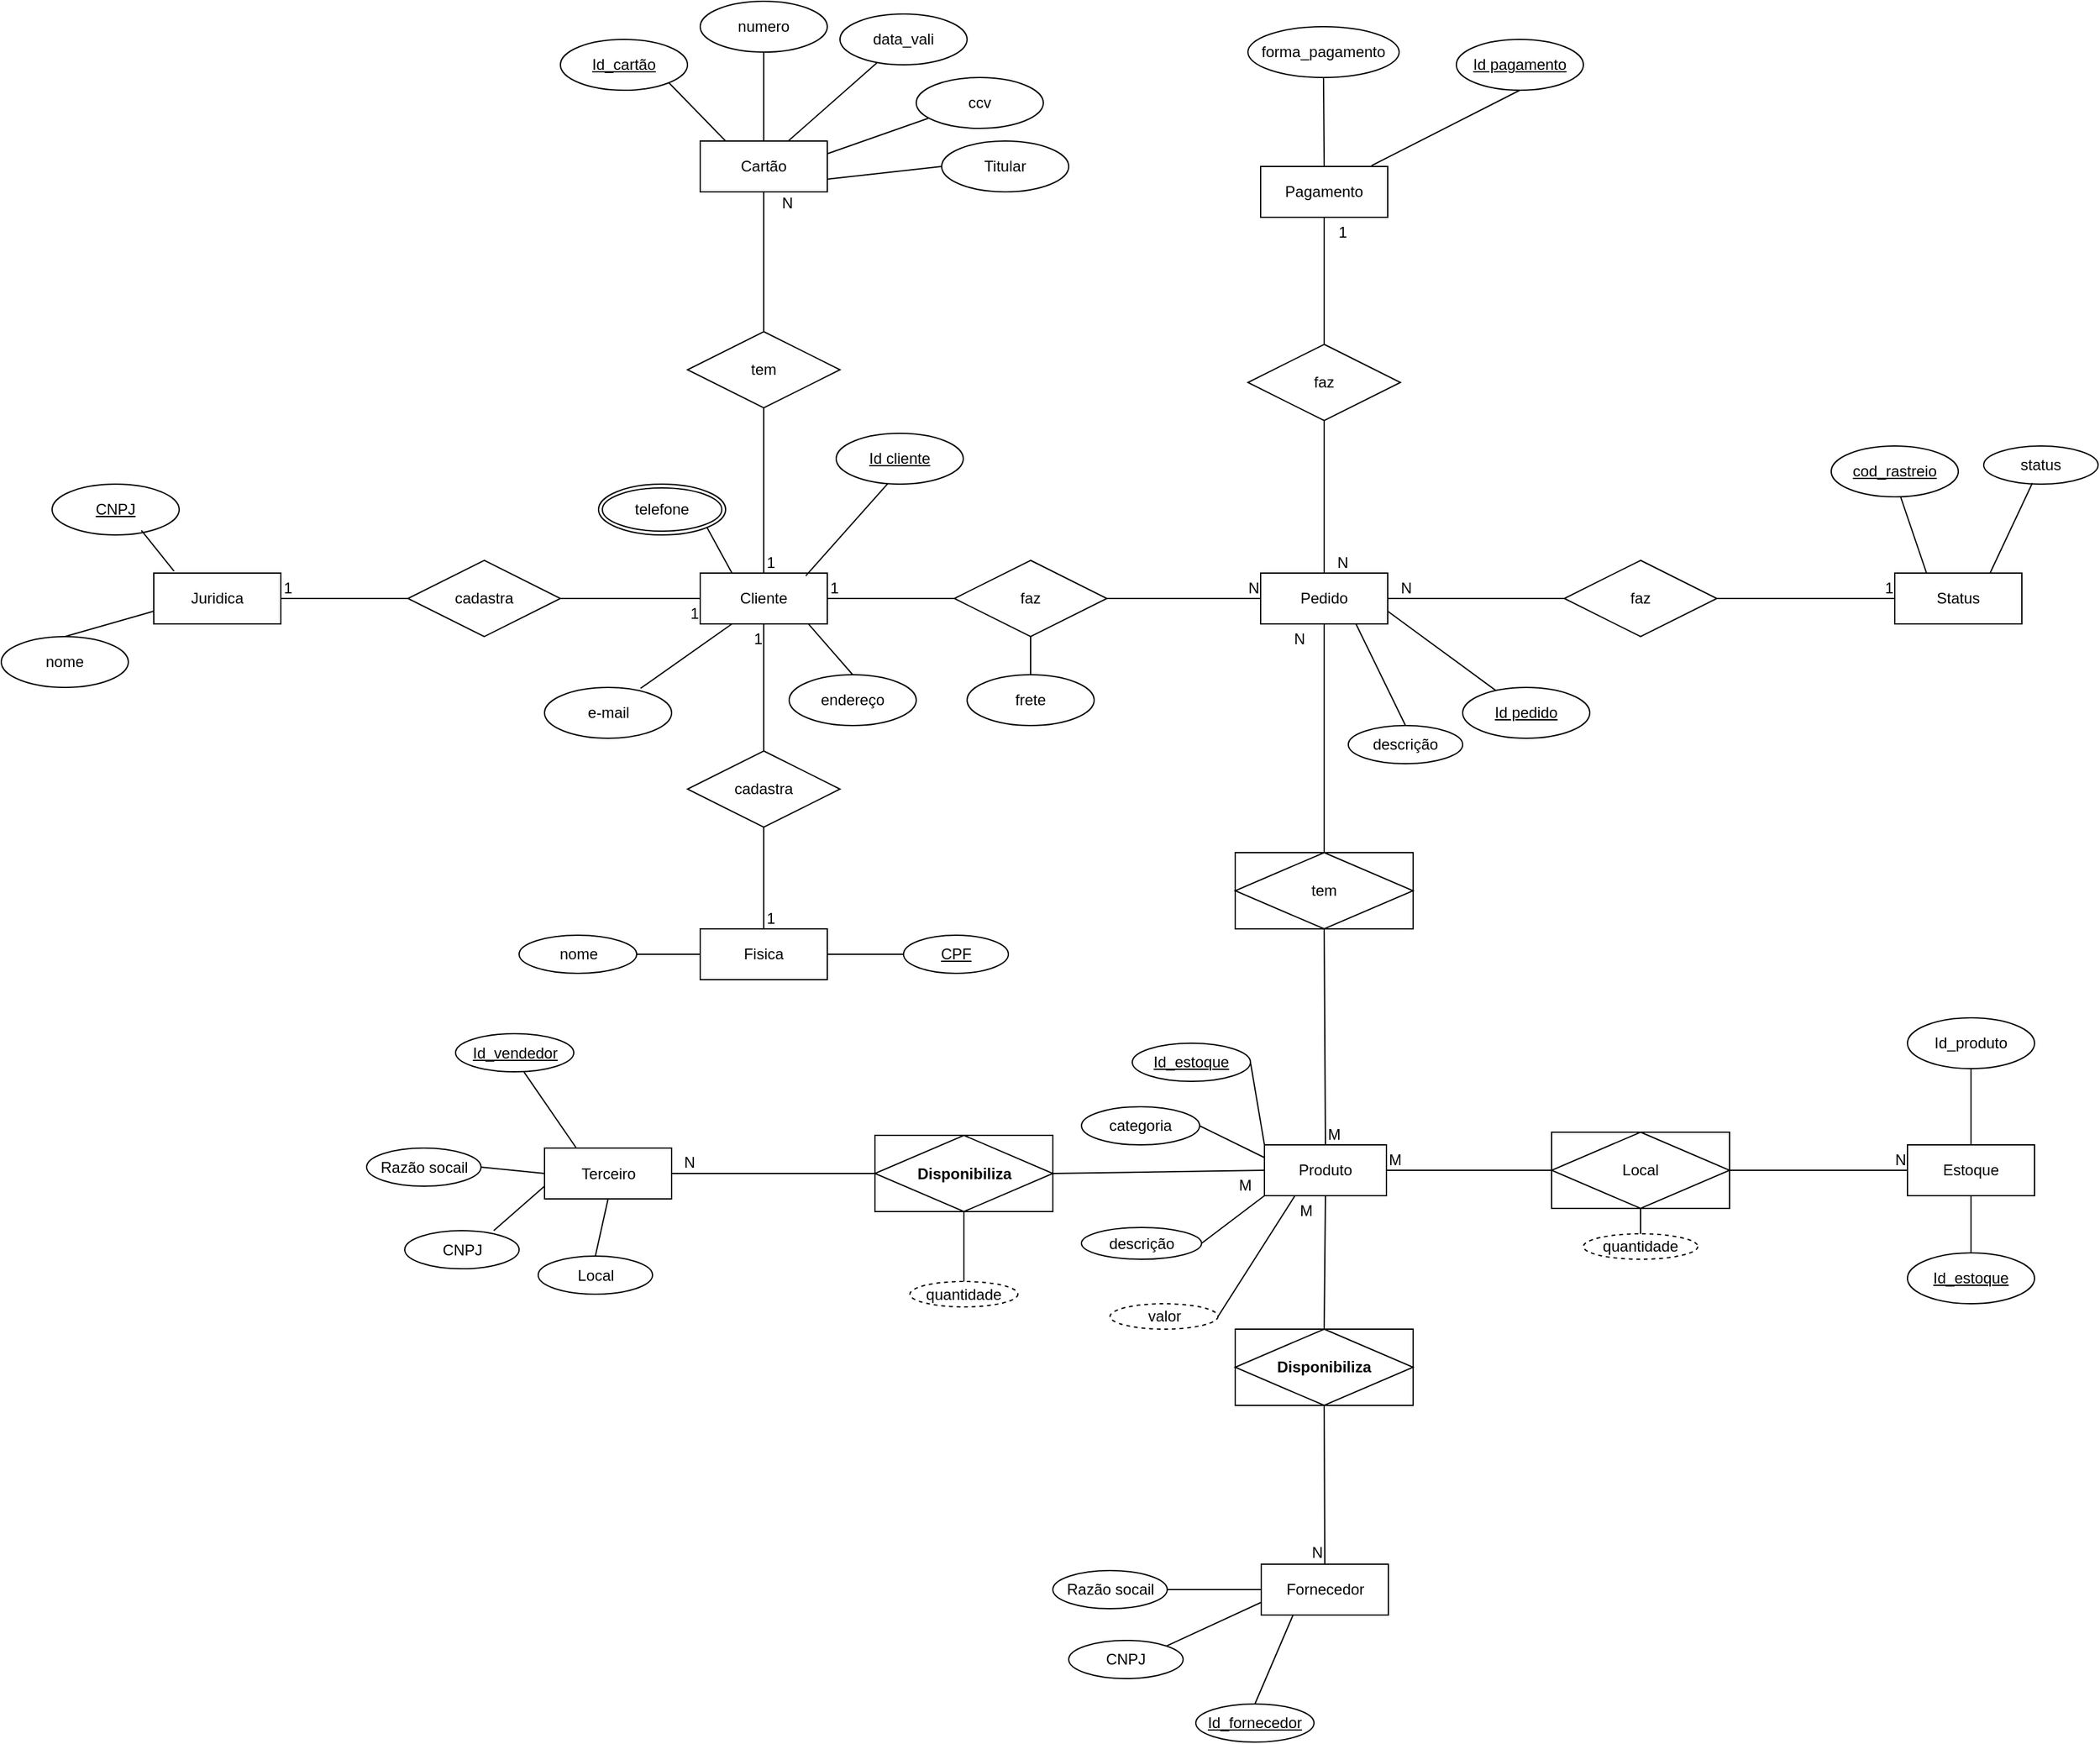 <mxfile version="26.1.1">
  <diagram name="Página-1" id="FDdJMZWxVl2FrS_MhE3q">
    <mxGraphModel dx="1663" dy="1174" grid="1" gridSize="10" guides="1" tooltips="1" connect="1" arrows="1" fold="1" page="1" pageScale="1" pageWidth="827" pageHeight="1169" math="0" shadow="0">
      <root>
        <mxCell id="0" />
        <mxCell id="1" parent="0" />
        <mxCell id="h5IUxsHttguIux_c7eIH-1" value="Cliente" style="whiteSpace=wrap;html=1;align=center;" parent="1" vertex="1">
          <mxGeometry x="-470" y="210" width="100" height="40" as="geometry" />
        </mxCell>
        <mxCell id="h5IUxsHttguIux_c7eIH-2" value="Pedido" style="whiteSpace=wrap;html=1;align=center;" parent="1" vertex="1">
          <mxGeometry x="-29" y="210" width="100" height="40" as="geometry" />
        </mxCell>
        <mxCell id="h5IUxsHttguIux_c7eIH-3" value="Fornecedor" style="whiteSpace=wrap;html=1;align=center;" parent="1" vertex="1">
          <mxGeometry x="-28.5" y="990.01" width="100" height="40" as="geometry" />
        </mxCell>
        <mxCell id="h5IUxsHttguIux_c7eIH-4" value="Produto" style="whiteSpace=wrap;html=1;align=center;" parent="1" vertex="1">
          <mxGeometry x="-26" y="660" width="96" height="40" as="geometry" />
        </mxCell>
        <mxCell id="h5IUxsHttguIux_c7eIH-7" value="Estoque" style="whiteSpace=wrap;html=1;align=center;" parent="1" vertex="1">
          <mxGeometry x="480" y="660" width="100" height="40" as="geometry" />
        </mxCell>
        <mxCell id="h5IUxsHttguIux_c7eIH-11" value="Razão socail" style="ellipse;whiteSpace=wrap;html=1;align=center;" parent="1" vertex="1">
          <mxGeometry x="-192.5" y="995.01" width="90" height="30" as="geometry" />
        </mxCell>
        <mxCell id="h5IUxsHttguIux_c7eIH-13" value="" style="endArrow=none;html=1;rounded=0;exitX=1;exitY=0.5;exitDx=0;exitDy=0;entryX=0;entryY=0.5;entryDx=0;entryDy=0;" parent="1" source="h5IUxsHttguIux_c7eIH-11" target="h5IUxsHttguIux_c7eIH-3" edge="1">
          <mxGeometry relative="1" as="geometry">
            <mxPoint x="-102.5" y="1005.01" as="sourcePoint" />
            <mxPoint x="87.5" y="800.01" as="targetPoint" />
          </mxGeometry>
        </mxCell>
        <mxCell id="h5IUxsHttguIux_c7eIH-17" value="" style="endArrow=none;html=1;rounded=0;entryX=0;entryY=0.75;entryDx=0;entryDy=0;exitX=1;exitY=0;exitDx=0;exitDy=0;" parent="1" source="GzK8sj8afMXzpjh1Lta5-76" target="h5IUxsHttguIux_c7eIH-3" edge="1">
          <mxGeometry relative="1" as="geometry">
            <mxPoint x="-88.239" y="1045.528" as="sourcePoint" />
            <mxPoint x="87.5" y="800.01" as="targetPoint" />
          </mxGeometry>
        </mxCell>
        <mxCell id="h5IUxsHttguIux_c7eIH-22" value="Local" style="shape=associativeEntity;whiteSpace=wrap;html=1;align=center;strokeColor=default;verticalAlign=middle;fontFamily=Helvetica;fontSize=12;fontColor=default;fillColor=default;" parent="1" vertex="1">
          <mxGeometry x="200" y="650" width="140" height="60" as="geometry" />
        </mxCell>
        <mxCell id="h5IUxsHttguIux_c7eIH-24" value="quantidade" style="ellipse;whiteSpace=wrap;html=1;align=center;dashed=1;strokeColor=default;verticalAlign=middle;fontFamily=Helvetica;fontSize=12;fontColor=default;fillColor=default;" parent="1" vertex="1">
          <mxGeometry x="225" y="730" width="90" height="20" as="geometry" />
        </mxCell>
        <mxCell id="h5IUxsHttguIux_c7eIH-25" value="" style="endArrow=none;html=1;rounded=0;fontFamily=Helvetica;fontSize=12;fontColor=default;entryX=0.5;entryY=0;entryDx=0;entryDy=0;" parent="1" target="h5IUxsHttguIux_c7eIH-24" edge="1">
          <mxGeometry relative="1" as="geometry">
            <mxPoint x="270" y="710" as="sourcePoint" />
            <mxPoint x="270" y="730" as="targetPoint" />
          </mxGeometry>
        </mxCell>
        <mxCell id="h5IUxsHttguIux_c7eIH-26" value="Id_estoque" style="ellipse;whiteSpace=wrap;html=1;align=center;fontStyle=4;strokeColor=default;verticalAlign=middle;fontFamily=Helvetica;fontSize=12;fontColor=default;fillColor=default;" parent="1" vertex="1">
          <mxGeometry x="480" y="745" width="100" height="40" as="geometry" />
        </mxCell>
        <mxCell id="h5IUxsHttguIux_c7eIH-27" value="faz" style="shape=rhombus;perimeter=rhombusPerimeter;whiteSpace=wrap;html=1;align=center;" parent="1" vertex="1">
          <mxGeometry x="-270" y="200" width="120" height="60" as="geometry" />
        </mxCell>
        <mxCell id="h5IUxsHttguIux_c7eIH-32" value="endereço&lt;span style=&quot;color: rgba(0, 0, 0, 0); font-family: monospace; font-size: 0px; text-align: start; text-wrap-mode: nowrap;&quot;&gt;%3CmxGraphModel%3E%3Croot%3E%3CmxCell%20id%3D%220%22%2F%3E%3CmxCell%20id%3D%221%22%20parent%3D%220%22%2F%3E%3CmxCell%20id%3D%222%22%20value%3D%22nome%22%20style%3D%22ellipse%3BwhiteSpace%3Dwrap%3Bhtml%3D1%3Balign%3Dcenter%3BstrokeColor%3Ddefault%3BverticalAlign%3Dmiddle%3BfontFamily%3DHelvetica%3BfontSize%3D12%3BfontColor%3Ddefault%3BfillColor%3Ddefault%3B%22%20vertex%3D%221%22%20parent%3D%221%22%3E%3CmxGeometry%20x%3D%22-600%22%20y%3D%22280%22%20width%3D%22100%22%20height%3D%2240%22%20as%3D%22geometry%22%2F%3E%3C%2FmxCell%3E%3C%2Froot%3E%3C%2FmxGraphModel%3E&lt;/span&gt;" style="ellipse;whiteSpace=wrap;html=1;align=center;strokeColor=default;verticalAlign=middle;fontFamily=Helvetica;fontSize=12;fontColor=default;fillColor=default;" parent="1" vertex="1">
          <mxGeometry x="-400" y="290" width="100" height="40" as="geometry" />
        </mxCell>
        <mxCell id="h5IUxsHttguIux_c7eIH-34" value="" style="endArrow=none;html=1;rounded=0;fontFamily=Helvetica;fontSize=12;fontColor=default;exitX=0.726;exitY=0.089;exitDx=0;exitDy=0;entryX=0.831;entryY=0.054;entryDx=0;entryDy=0;exitPerimeter=0;entryPerimeter=0;" parent="1" source="h5IUxsHttguIux_c7eIH-42" target="h5IUxsHttguIux_c7eIH-1" edge="1">
          <mxGeometry relative="1" as="geometry">
            <mxPoint x="-500" y="190" as="sourcePoint" />
            <mxPoint x="160" y="490" as="targetPoint" />
          </mxGeometry>
        </mxCell>
        <mxCell id="h5IUxsHttguIux_c7eIH-36" value="" style="endArrow=none;html=1;rounded=0;fontFamily=Helvetica;fontSize=12;fontColor=default;exitX=0.5;exitY=0;exitDx=0;exitDy=0;entryX=0.853;entryY=1.005;entryDx=0;entryDy=0;entryPerimeter=0;" parent="1" source="h5IUxsHttguIux_c7eIH-32" target="h5IUxsHttguIux_c7eIH-1" edge="1">
          <mxGeometry relative="1" as="geometry">
            <mxPoint y="490" as="sourcePoint" />
            <mxPoint x="160" y="490" as="targetPoint" />
          </mxGeometry>
        </mxCell>
        <mxCell id="h5IUxsHttguIux_c7eIH-39" value="" style="endArrow=none;html=1;rounded=0;fontFamily=Helvetica;fontSize=12;fontColor=default;entryX=0.5;entryY=1;entryDx=0;entryDy=0;exitX=0.5;exitY=0;exitDx=0;exitDy=0;" parent="1" target="h5IUxsHttguIux_c7eIH-27" edge="1">
          <mxGeometry relative="1" as="geometry">
            <mxPoint x="-210" y="290" as="sourcePoint" />
            <mxPoint x="160" y="490" as="targetPoint" />
          </mxGeometry>
        </mxCell>
        <mxCell id="h5IUxsHttguIux_c7eIH-42" value="Id cliente" style="ellipse;whiteSpace=wrap;html=1;align=center;fontStyle=4;strokeColor=default;verticalAlign=middle;fontFamily=Helvetica;fontSize=12;fontColor=default;fillColor=default;" parent="1" vertex="1">
          <mxGeometry x="-363" y="100" width="100" height="40" as="geometry" />
        </mxCell>
        <mxCell id="h5IUxsHttguIux_c7eIH-43" value="Id pedido" style="ellipse;whiteSpace=wrap;html=1;align=center;fontStyle=4;strokeColor=default;verticalAlign=middle;fontFamily=Helvetica;fontSize=12;fontColor=default;fillColor=default;" parent="1" vertex="1">
          <mxGeometry x="130" y="300" width="100" height="40" as="geometry" />
        </mxCell>
        <mxCell id="h5IUxsHttguIux_c7eIH-44" value="" style="endArrow=none;html=1;rounded=0;fontFamily=Helvetica;fontSize=12;fontColor=default;exitX=1;exitY=0.75;exitDx=0;exitDy=0;" parent="1" source="h5IUxsHttguIux_c7eIH-2" target="h5IUxsHttguIux_c7eIH-43" edge="1">
          <mxGeometry relative="1" as="geometry">
            <mxPoint x="17" y="490" as="sourcePoint" />
            <mxPoint x="177" y="490" as="targetPoint" />
          </mxGeometry>
        </mxCell>
        <mxCell id="h5IUxsHttguIux_c7eIH-46" value="descrição" style="ellipse;whiteSpace=wrap;html=1;align=center;strokeColor=default;verticalAlign=middle;fontFamily=Helvetica;fontSize=12;fontColor=default;fillColor=default;" parent="1" vertex="1">
          <mxGeometry x="40" y="330" width="90" height="30" as="geometry" />
        </mxCell>
        <mxCell id="h5IUxsHttguIux_c7eIH-48" value="" style="endArrow=none;html=1;rounded=0;fontFamily=Helvetica;fontSize=12;fontColor=default;entryX=0.5;entryY=0;entryDx=0;entryDy=0;exitX=0.75;exitY=1;exitDx=0;exitDy=0;" parent="1" source="h5IUxsHttguIux_c7eIH-2" target="h5IUxsHttguIux_c7eIH-46" edge="1">
          <mxGeometry relative="1" as="geometry">
            <mxPoint x="17" y="490" as="sourcePoint" />
            <mxPoint x="177" y="490" as="targetPoint" />
          </mxGeometry>
        </mxCell>
        <mxCell id="h5IUxsHttguIux_c7eIH-50" value="categor&lt;span style=&quot;color: rgba(0, 0, 0, 0); font-family: monospace; font-size: 0px; text-align: start; text-wrap-mode: nowrap;&quot;&gt;%3CmxGraphModel%3E%3Croot%3E%3CmxCell%20id%3D%220%22%2F%3E%3CmxCell%20id%3D%221%22%20parent%3D%220%22%2F%3E%3CmxCell%20id%3D%222%22%20value%3D%22status%22%20style%3D%22ellipse%3BwhiteSpace%3Dwrap%3Bhtml%3D1%3Balign%3Dcenter%3BstrokeColor%3Ddefault%3BverticalAlign%3Dmiddle%3BfontFamily%3DHelvetica%3BfontSize%3D12%3BfontColor%3Ddefault%3BfillColor%3Ddefault%3B%22%20vertex%3D%221%22%20parent%3D%221%22%3E%3CmxGeometry%20x%3D%2230%22%20y%3D%22130%22%20width%3D%22100%22%20height%3D%2240%22%20as%3D%22geometry%22%2F%3E%3C%2FmxCell%3E%3C%2Froot%3E%3C%2FmxGraphModel%3E&lt;/span&gt;ia" style="ellipse;whiteSpace=wrap;html=1;align=center;strokeColor=default;verticalAlign=middle;fontFamily=Helvetica;fontSize=12;fontColor=default;fillColor=default;" parent="1" vertex="1">
          <mxGeometry x="-170" y="630" width="93" height="30" as="geometry" />
        </mxCell>
        <mxCell id="h5IUxsHttguIux_c7eIH-51" value="descrição" style="ellipse;whiteSpace=wrap;html=1;align=center;strokeColor=default;verticalAlign=middle;fontFamily=Helvetica;fontSize=12;fontColor=default;fillColor=default;" parent="1" vertex="1">
          <mxGeometry x="-170" y="725" width="94.5" height="25" as="geometry" />
        </mxCell>
        <mxCell id="h5IUxsHttguIux_c7eIH-52" value="valor" style="ellipse;whiteSpace=wrap;html=1;align=center;dashed=1;strokeColor=default;verticalAlign=middle;fontFamily=Helvetica;fontSize=12;fontColor=default;fillColor=default;" parent="1" vertex="1">
          <mxGeometry x="-147.5" y="785" width="85" height="20" as="geometry" />
        </mxCell>
        <mxCell id="h5IUxsHttguIux_c7eIH-54" value="" style="endArrow=none;html=1;rounded=0;fontFamily=Helvetica;fontSize=12;fontColor=default;exitX=1;exitY=0.5;exitDx=0;exitDy=0;entryX=0;entryY=0.25;entryDx=0;entryDy=0;" parent="1" source="h5IUxsHttguIux_c7eIH-50" target="h5IUxsHttguIux_c7eIH-4" edge="1">
          <mxGeometry relative="1" as="geometry">
            <mxPoint x="20" y="610" as="sourcePoint" />
            <mxPoint x="180" y="610" as="targetPoint" />
          </mxGeometry>
        </mxCell>
        <mxCell id="h5IUxsHttguIux_c7eIH-55" value="" style="endArrow=none;html=1;rounded=0;fontFamily=Helvetica;fontSize=12;fontColor=default;exitX=1;exitY=0.5;exitDx=0;exitDy=0;entryX=0;entryY=1;entryDx=0;entryDy=0;" parent="1" source="h5IUxsHttguIux_c7eIH-51" target="h5IUxsHttguIux_c7eIH-4" edge="1">
          <mxGeometry relative="1" as="geometry">
            <mxPoint x="20" y="610" as="sourcePoint" />
            <mxPoint x="180" y="610" as="targetPoint" />
          </mxGeometry>
        </mxCell>
        <mxCell id="h5IUxsHttguIux_c7eIH-56" value="" style="endArrow=none;html=1;rounded=0;fontFamily=Helvetica;fontSize=12;fontColor=default;exitX=1;exitY=0.5;exitDx=0;exitDy=0;entryX=0.25;entryY=1;entryDx=0;entryDy=0;" parent="1" source="h5IUxsHttguIux_c7eIH-52" target="h5IUxsHttguIux_c7eIH-4" edge="1">
          <mxGeometry relative="1" as="geometry">
            <mxPoint x="20" y="610" as="sourcePoint" />
            <mxPoint x="180" y="610" as="targetPoint" />
          </mxGeometry>
        </mxCell>
        <mxCell id="h5IUxsHttguIux_c7eIH-57" value="" style="endArrow=none;html=1;rounded=0;fontFamily=Helvetica;fontSize=12;fontColor=default;exitX=1;exitY=0.5;exitDx=0;exitDy=0;entryX=0;entryY=0;entryDx=0;entryDy=0;" parent="1" source="GzK8sj8afMXzpjh1Lta5-18" target="h5IUxsHttguIux_c7eIH-4" edge="1">
          <mxGeometry relative="1" as="geometry">
            <mxPoint x="-70" y="620" as="sourcePoint" />
            <mxPoint x="180" y="650" as="targetPoint" />
          </mxGeometry>
        </mxCell>
        <mxCell id="h5IUxsHttguIux_c7eIH-58" value="Disponibiliza" style="shape=associativeEntity;whiteSpace=wrap;html=1;align=center;strokeColor=default;verticalAlign=middle;fontFamily=Helvetica;fontSize=12;fontColor=default;fillColor=default;fontStyle=1" parent="1" vertex="1">
          <mxGeometry x="-49" y="805" width="140" height="60" as="geometry" />
        </mxCell>
        <mxCell id="h5IUxsHttguIux_c7eIH-64" value="" style="endArrow=none;html=1;rounded=0;fontFamily=Helvetica;fontSize=12;fontColor=default;entryX=0.5;entryY=0;entryDx=0;entryDy=0;exitX=0.5;exitY=1;exitDx=0;exitDy=0;" parent="1" source="h5IUxsHttguIux_c7eIH-58" target="h5IUxsHttguIux_c7eIH-3" edge="1">
          <mxGeometry relative="1" as="geometry">
            <mxPoint y="940" as="sourcePoint" />
            <mxPoint x="160" y="940" as="targetPoint" />
          </mxGeometry>
        </mxCell>
        <mxCell id="h5IUxsHttguIux_c7eIH-65" value="N" style="resizable=0;html=1;whiteSpace=wrap;align=right;verticalAlign=bottom;strokeColor=default;fontFamily=Helvetica;fontSize=12;fontColor=default;fillColor=default;" parent="h5IUxsHttguIux_c7eIH-64" connectable="0" vertex="1">
          <mxGeometry x="1" relative="1" as="geometry" />
        </mxCell>
        <mxCell id="h5IUxsHttguIux_c7eIH-66" value="" style="endArrow=none;html=1;rounded=0;fontFamily=Helvetica;fontSize=12;fontColor=default;entryX=0.5;entryY=0;entryDx=0;entryDy=0;exitX=0.5;exitY=1;exitDx=0;exitDy=0;" parent="1" source="h5IUxsHttguIux_c7eIH-4" target="h5IUxsHttguIux_c7eIH-58" edge="1">
          <mxGeometry relative="1" as="geometry">
            <mxPoint y="940" as="sourcePoint" />
            <mxPoint x="160" y="940" as="targetPoint" />
          </mxGeometry>
        </mxCell>
        <mxCell id="h5IUxsHttguIux_c7eIH-67" value="M" style="resizable=0;html=1;whiteSpace=wrap;align=left;verticalAlign=bottom;strokeColor=default;fontFamily=Helvetica;fontSize=12;fontColor=default;fillColor=default;" parent="h5IUxsHttguIux_c7eIH-66" connectable="0" vertex="1">
          <mxGeometry x="-1" relative="1" as="geometry">
            <mxPoint x="-22" y="20" as="offset" />
          </mxGeometry>
        </mxCell>
        <mxCell id="GzK8sj8afMXzpjh1Lta5-8" value="" style="endArrow=none;html=1;rounded=0;entryX=0;entryY=0.5;entryDx=0;entryDy=0;exitX=1;exitY=0.5;exitDx=0;exitDy=0;" parent="1" source="h5IUxsHttguIux_c7eIH-22" target="h5IUxsHttguIux_c7eIH-7" edge="1">
          <mxGeometry relative="1" as="geometry">
            <mxPoint x="-120" y="810" as="sourcePoint" />
            <mxPoint x="40" y="810" as="targetPoint" />
          </mxGeometry>
        </mxCell>
        <mxCell id="GzK8sj8afMXzpjh1Lta5-9" value="N" style="resizable=0;html=1;whiteSpace=wrap;align=right;verticalAlign=bottom;" parent="GzK8sj8afMXzpjh1Lta5-8" connectable="0" vertex="1">
          <mxGeometry x="1" relative="1" as="geometry" />
        </mxCell>
        <mxCell id="GzK8sj8afMXzpjh1Lta5-12" value="" style="endArrow=none;html=1;rounded=0;entryX=0;entryY=0.5;entryDx=0;entryDy=0;exitX=1;exitY=0.5;exitDx=0;exitDy=0;" parent="1" source="h5IUxsHttguIux_c7eIH-4" target="h5IUxsHttguIux_c7eIH-22" edge="1">
          <mxGeometry relative="1" as="geometry">
            <mxPoint x="-80" y="810" as="sourcePoint" />
            <mxPoint x="80" y="810" as="targetPoint" />
          </mxGeometry>
        </mxCell>
        <mxCell id="GzK8sj8afMXzpjh1Lta5-13" value="M" style="resizable=0;html=1;whiteSpace=wrap;align=left;verticalAlign=bottom;" parent="GzK8sj8afMXzpjh1Lta5-12" connectable="0" vertex="1">
          <mxGeometry x="-1" relative="1" as="geometry" />
        </mxCell>
        <mxCell id="GzK8sj8afMXzpjh1Lta5-15" value="" style="endArrow=none;html=1;rounded=0;entryX=0.5;entryY=1;entryDx=0;entryDy=0;exitX=0.5;exitY=0;exitDx=0;exitDy=0;" parent="1" source="h5IUxsHttguIux_c7eIH-26" target="h5IUxsHttguIux_c7eIH-7" edge="1">
          <mxGeometry relative="1" as="geometry">
            <mxPoint x="-80" y="810" as="sourcePoint" />
            <mxPoint x="80" y="810" as="targetPoint" />
          </mxGeometry>
        </mxCell>
        <mxCell id="GzK8sj8afMXzpjh1Lta5-17" value="Id_produto" style="ellipse;whiteSpace=wrap;html=1;align=center;strokeColor=default;verticalAlign=middle;fontFamily=Helvetica;fontSize=12;fontColor=default;fillColor=default;" parent="1" vertex="1">
          <mxGeometry x="480" y="560" width="100" height="40" as="geometry" />
        </mxCell>
        <mxCell id="GzK8sj8afMXzpjh1Lta5-18" value="Id_estoque" style="ellipse;whiteSpace=wrap;html=1;align=center;fontStyle=4;strokeColor=default;verticalAlign=middle;fontFamily=Helvetica;fontSize=12;fontColor=default;fillColor=default;" parent="1" vertex="1">
          <mxGeometry x="-130" y="580" width="93" height="30" as="geometry" />
        </mxCell>
        <mxCell id="GzK8sj8afMXzpjh1Lta5-19" value="" style="endArrow=none;html=1;rounded=0;entryX=0.5;entryY=1;entryDx=0;entryDy=0;exitX=0.5;exitY=0;exitDx=0;exitDy=0;" parent="1" source="h5IUxsHttguIux_c7eIH-7" target="GzK8sj8afMXzpjh1Lta5-17" edge="1">
          <mxGeometry relative="1" as="geometry">
            <mxPoint x="540" y="755" as="sourcePoint" />
            <mxPoint x="540" y="710" as="targetPoint" />
          </mxGeometry>
        </mxCell>
        <mxCell id="GzK8sj8afMXzpjh1Lta5-23" value="" style="endArrow=none;html=1;rounded=0;entryX=1;entryY=0.5;entryDx=0;entryDy=0;exitX=0;exitY=0.5;exitDx=0;exitDy=0;" parent="1" source="h5IUxsHttguIux_c7eIH-27" target="h5IUxsHttguIux_c7eIH-1" edge="1">
          <mxGeometry relative="1" as="geometry">
            <mxPoint x="-80" y="350" as="sourcePoint" />
            <mxPoint x="80" y="350" as="targetPoint" />
          </mxGeometry>
        </mxCell>
        <mxCell id="GzK8sj8afMXzpjh1Lta5-24" value="1" style="resizable=0;html=1;whiteSpace=wrap;align=right;verticalAlign=bottom;" parent="GzK8sj8afMXzpjh1Lta5-23" connectable="0" vertex="1">
          <mxGeometry x="1" relative="1" as="geometry">
            <mxPoint x="10" as="offset" />
          </mxGeometry>
        </mxCell>
        <mxCell id="GzK8sj8afMXzpjh1Lta5-25" value="" style="endArrow=none;html=1;rounded=0;exitX=1;exitY=0.5;exitDx=0;exitDy=0;entryX=0;entryY=0.5;entryDx=0;entryDy=0;" parent="1" source="h5IUxsHttguIux_c7eIH-27" target="h5IUxsHttguIux_c7eIH-2" edge="1">
          <mxGeometry relative="1" as="geometry">
            <mxPoint x="-80" y="350" as="sourcePoint" />
            <mxPoint x="80" y="350" as="targetPoint" />
          </mxGeometry>
        </mxCell>
        <mxCell id="GzK8sj8afMXzpjh1Lta5-26" value="N" style="resizable=0;html=1;whiteSpace=wrap;align=right;verticalAlign=bottom;" parent="GzK8sj8afMXzpjh1Lta5-25" connectable="0" vertex="1">
          <mxGeometry x="1" relative="1" as="geometry" />
        </mxCell>
        <mxCell id="GzK8sj8afMXzpjh1Lta5-27" value="tem" style="shape=associativeEntity;whiteSpace=wrap;html=1;align=center;strokeColor=default;verticalAlign=middle;fontFamily=Helvetica;fontSize=12;fontColor=default;fillColor=default;" parent="1" vertex="1">
          <mxGeometry x="-49" y="430" width="140" height="60" as="geometry" />
        </mxCell>
        <mxCell id="GzK8sj8afMXzpjh1Lta5-28" value="" style="endArrow=none;html=1;rounded=0;entryX=0.5;entryY=1;entryDx=0;entryDy=0;exitX=0.5;exitY=0;exitDx=0;exitDy=0;" parent="1" source="GzK8sj8afMXzpjh1Lta5-27" target="h5IUxsHttguIux_c7eIH-2" edge="1">
          <mxGeometry relative="1" as="geometry">
            <mxPoint x="-73" y="550" as="sourcePoint" />
            <mxPoint x="87" y="550" as="targetPoint" />
          </mxGeometry>
        </mxCell>
        <mxCell id="GzK8sj8afMXzpjh1Lta5-29" value="N" style="resizable=0;html=1;whiteSpace=wrap;align=right;verticalAlign=bottom;" parent="GzK8sj8afMXzpjh1Lta5-28" connectable="0" vertex="1">
          <mxGeometry x="1" relative="1" as="geometry">
            <mxPoint x="-14" y="20" as="offset" />
          </mxGeometry>
        </mxCell>
        <mxCell id="GzK8sj8afMXzpjh1Lta5-30" value="" style="endArrow=none;html=1;rounded=0;entryX=0.5;entryY=1;entryDx=0;entryDy=0;exitX=0.5;exitY=0;exitDx=0;exitDy=0;" parent="1" source="h5IUxsHttguIux_c7eIH-4" target="GzK8sj8afMXzpjh1Lta5-27" edge="1">
          <mxGeometry relative="1" as="geometry">
            <mxPoint x="-140" y="660" as="sourcePoint" />
            <mxPoint x="20" y="660" as="targetPoint" />
          </mxGeometry>
        </mxCell>
        <mxCell id="GzK8sj8afMXzpjh1Lta5-31" value="M" style="resizable=0;html=1;whiteSpace=wrap;align=left;verticalAlign=bottom;" parent="GzK8sj8afMXzpjh1Lta5-30" connectable="0" vertex="1">
          <mxGeometry x="-1" relative="1" as="geometry" />
        </mxCell>
        <mxCell id="GzK8sj8afMXzpjh1Lta5-33" value="frete" style="ellipse;whiteSpace=wrap;html=1;align=center;" parent="1" vertex="1">
          <mxGeometry x="-260" y="290" width="100" height="40" as="geometry" />
        </mxCell>
        <mxCell id="GzK8sj8afMXzpjh1Lta5-34" value="Terceiro" style="whiteSpace=wrap;html=1;align=center;" parent="1" vertex="1">
          <mxGeometry x="-592.5" y="662.5" width="100" height="40" as="geometry" />
        </mxCell>
        <mxCell id="GzK8sj8afMXzpjh1Lta5-35" value="&lt;span style=&quot;font-weight: 700;&quot;&gt;Disponibiliza&lt;/span&gt;" style="shape=associativeEntity;whiteSpace=wrap;html=1;align=center;strokeColor=default;verticalAlign=middle;fontFamily=Helvetica;fontSize=12;fontColor=default;fillColor=default;" parent="1" vertex="1">
          <mxGeometry x="-332.5" y="652.5" width="140" height="60" as="geometry" />
        </mxCell>
        <mxCell id="GzK8sj8afMXzpjh1Lta5-36" value="" style="endArrow=none;html=1;rounded=0;fontFamily=Helvetica;fontSize=12;fontColor=default;entryX=1;entryY=0.5;entryDx=0;entryDy=0;exitX=0;exitY=0.5;exitDx=0;exitDy=0;" parent="1" source="h5IUxsHttguIux_c7eIH-4" target="GzK8sj8afMXzpjh1Lta5-35" edge="1">
          <mxGeometry relative="1" as="geometry">
            <mxPoint x="32" y="710" as="sourcePoint" />
            <mxPoint x="-180" y="680" as="targetPoint" />
          </mxGeometry>
        </mxCell>
        <mxCell id="GzK8sj8afMXzpjh1Lta5-37" value="M" style="resizable=0;html=1;whiteSpace=wrap;align=left;verticalAlign=bottom;strokeColor=default;fontFamily=Helvetica;fontSize=12;fontColor=default;fillColor=default;" parent="GzK8sj8afMXzpjh1Lta5-36" connectable="0" vertex="1">
          <mxGeometry x="-1" relative="1" as="geometry">
            <mxPoint x="-22" y="20" as="offset" />
          </mxGeometry>
        </mxCell>
        <mxCell id="GzK8sj8afMXzpjh1Lta5-38" value="" style="endArrow=none;html=1;rounded=0;fontFamily=Helvetica;fontSize=12;fontColor=default;entryX=1;entryY=0.5;entryDx=0;entryDy=0;" parent="1" target="GzK8sj8afMXzpjh1Lta5-34" edge="1">
          <mxGeometry relative="1" as="geometry">
            <mxPoint x="-332.5" y="682.5" as="sourcePoint" />
            <mxPoint x="-482.5" y="682.33" as="targetPoint" />
          </mxGeometry>
        </mxCell>
        <mxCell id="GzK8sj8afMXzpjh1Lta5-39" value="N" style="resizable=0;html=1;whiteSpace=wrap;align=right;verticalAlign=bottom;strokeColor=default;fontFamily=Helvetica;fontSize=12;fontColor=default;fillColor=default;" parent="GzK8sj8afMXzpjh1Lta5-38" connectable="0" vertex="1">
          <mxGeometry x="1" relative="1" as="geometry">
            <mxPoint x="20" as="offset" />
          </mxGeometry>
        </mxCell>
        <mxCell id="GzK8sj8afMXzpjh1Lta5-40" value="Id_vendedor" style="ellipse;whiteSpace=wrap;html=1;align=center;fontStyle=4;strokeColor=default;verticalAlign=middle;fontFamily=Helvetica;fontSize=12;fontColor=default;fillColor=default;" parent="1" vertex="1">
          <mxGeometry x="-662.5" y="572.5" width="93" height="30" as="geometry" />
        </mxCell>
        <mxCell id="GzK8sj8afMXzpjh1Lta5-41" value="" style="endArrow=none;html=1;rounded=0;fontFamily=Helvetica;fontSize=12;fontColor=default;exitX=0.579;exitY=1.006;exitDx=0;exitDy=0;entryX=0.25;entryY=0;entryDx=0;entryDy=0;exitPerimeter=0;" parent="1" source="GzK8sj8afMXzpjh1Lta5-40" target="GzK8sj8afMXzpjh1Lta5-34" edge="1">
          <mxGeometry relative="1" as="geometry">
            <mxPoint x="-39.5" y="607.5" as="sourcePoint" />
            <mxPoint x="-28.5" y="672.5" as="targetPoint" />
          </mxGeometry>
        </mxCell>
        <mxCell id="GzK8sj8afMXzpjh1Lta5-42" value="Razão socail" style="ellipse;whiteSpace=wrap;html=1;align=center;" parent="1" vertex="1">
          <mxGeometry x="-732.5" y="662.5" width="90" height="30" as="geometry" />
        </mxCell>
        <mxCell id="GzK8sj8afMXzpjh1Lta5-43" value="" style="endArrow=none;html=1;rounded=0;exitX=1;exitY=0.5;exitDx=0;exitDy=0;entryX=0;entryY=0.5;entryDx=0;entryDy=0;" parent="1" source="GzK8sj8afMXzpjh1Lta5-42" target="GzK8sj8afMXzpjh1Lta5-34" edge="1">
          <mxGeometry relative="1" as="geometry">
            <mxPoint x="-105.5" y="1017.5" as="sourcePoint" />
            <mxPoint x="-30.5" y="1022.5" as="targetPoint" />
          </mxGeometry>
        </mxCell>
        <mxCell id="GzK8sj8afMXzpjh1Lta5-44" value="CNPJ" style="ellipse;whiteSpace=wrap;html=1;align=center;" parent="1" vertex="1">
          <mxGeometry x="-702.5" y="727.5" width="90" height="30" as="geometry" />
        </mxCell>
        <mxCell id="GzK8sj8afMXzpjh1Lta5-45" value="" style="endArrow=none;html=1;rounded=0;exitX=0.778;exitY=0;exitDx=0;exitDy=0;entryX=0;entryY=0.75;entryDx=0;entryDy=0;exitPerimeter=0;" parent="1" source="GzK8sj8afMXzpjh1Lta5-44" target="GzK8sj8afMXzpjh1Lta5-34" edge="1">
          <mxGeometry relative="1" as="geometry">
            <mxPoint x="-632.5" y="687.5" as="sourcePoint" />
            <mxPoint x="-582.5" y="692.5" as="targetPoint" />
          </mxGeometry>
        </mxCell>
        <mxCell id="GzK8sj8afMXzpjh1Lta5-46" value="Id_fornecedor" style="ellipse;whiteSpace=wrap;html=1;align=center;fontStyle=4;strokeColor=default;verticalAlign=middle;fontFamily=Helvetica;fontSize=12;fontColor=default;fillColor=default;" parent="1" vertex="1">
          <mxGeometry x="-80" y="1100" width="93" height="30" as="geometry" />
        </mxCell>
        <mxCell id="GzK8sj8afMXzpjh1Lta5-47" value="" style="endArrow=none;html=1;rounded=0;exitX=0.5;exitY=0;exitDx=0;exitDy=0;entryX=0.25;entryY=1;entryDx=0;entryDy=0;" parent="1" source="GzK8sj8afMXzpjh1Lta5-46" target="h5IUxsHttguIux_c7eIH-3" edge="1">
          <mxGeometry relative="1" as="geometry">
            <mxPoint x="-86" y="1073" as="sourcePoint" />
            <mxPoint x="-18" y="1030" as="targetPoint" />
          </mxGeometry>
        </mxCell>
        <mxCell id="GzK8sj8afMXzpjh1Lta5-48" value="Local" style="ellipse;whiteSpace=wrap;html=1;align=center;" parent="1" vertex="1">
          <mxGeometry x="-597.5" y="747.5" width="90" height="30" as="geometry" />
        </mxCell>
        <mxCell id="GzK8sj8afMXzpjh1Lta5-49" value="" style="endArrow=none;html=1;rounded=0;exitX=0.5;exitY=0;exitDx=0;exitDy=0;entryX=0.5;entryY=1;entryDx=0;entryDy=0;" parent="1" source="GzK8sj8afMXzpjh1Lta5-48" target="GzK8sj8afMXzpjh1Lta5-34" edge="1">
          <mxGeometry relative="1" as="geometry">
            <mxPoint x="-622.5" y="737.5" as="sourcePoint" />
            <mxPoint x="-582.5" y="702.5" as="targetPoint" />
          </mxGeometry>
        </mxCell>
        <mxCell id="GzK8sj8afMXzpjh1Lta5-50" value="quantidade" style="ellipse;whiteSpace=wrap;html=1;align=center;dashed=1;strokeColor=default;verticalAlign=middle;fontFamily=Helvetica;fontSize=12;fontColor=default;fillColor=default;" parent="1" vertex="1">
          <mxGeometry x="-305" y="767.5" width="85" height="20" as="geometry" />
        </mxCell>
        <mxCell id="GzK8sj8afMXzpjh1Lta5-51" value="" style="endArrow=none;html=1;rounded=0;exitX=0.5;exitY=0;exitDx=0;exitDy=0;entryX=0.5;entryY=1;entryDx=0;entryDy=0;" parent="1" source="GzK8sj8afMXzpjh1Lta5-50" target="GzK8sj8afMXzpjh1Lta5-35" edge="1">
          <mxGeometry relative="1" as="geometry">
            <mxPoint x="-622.5" y="737.5" as="sourcePoint" />
            <mxPoint x="-582.5" y="702.5" as="targetPoint" />
          </mxGeometry>
        </mxCell>
        <mxCell id="GzK8sj8afMXzpjh1Lta5-56" value="Cartão" style="whiteSpace=wrap;html=1;align=center;" parent="1" vertex="1">
          <mxGeometry x="-470" y="-130" width="100" height="40" as="geometry" />
        </mxCell>
        <mxCell id="GzK8sj8afMXzpjh1Lta5-57" value="tem" style="shape=rhombus;perimeter=rhombusPerimeter;whiteSpace=wrap;html=1;align=center;" parent="1" vertex="1">
          <mxGeometry x="-480" y="20" width="120" height="60" as="geometry" />
        </mxCell>
        <mxCell id="GzK8sj8afMXzpjh1Lta5-58" value="" style="endArrow=none;html=1;rounded=0;exitX=0.5;exitY=0;exitDx=0;exitDy=0;entryX=0.5;entryY=1;entryDx=0;entryDy=0;" parent="1" source="GzK8sj8afMXzpjh1Lta5-57" target="GzK8sj8afMXzpjh1Lta5-56" edge="1">
          <mxGeometry relative="1" as="geometry">
            <mxPoint x="-260" y="240" as="sourcePoint" />
            <mxPoint x="-540" y="-30" as="targetPoint" />
          </mxGeometry>
        </mxCell>
        <mxCell id="GzK8sj8afMXzpjh1Lta5-59" value="N" style="resizable=0;html=1;whiteSpace=wrap;align=right;verticalAlign=bottom;" parent="GzK8sj8afMXzpjh1Lta5-58" connectable="0" vertex="1">
          <mxGeometry x="1" relative="1" as="geometry">
            <mxPoint x="24" y="17" as="offset" />
          </mxGeometry>
        </mxCell>
        <mxCell id="GzK8sj8afMXzpjh1Lta5-60" value="" style="endArrow=none;html=1;rounded=0;exitX=0.5;exitY=1;exitDx=0;exitDy=0;entryX=0.5;entryY=0;entryDx=0;entryDy=0;" parent="1" source="GzK8sj8afMXzpjh1Lta5-57" target="h5IUxsHttguIux_c7eIH-1" edge="1">
          <mxGeometry relative="1" as="geometry">
            <mxPoint x="-410" y="-80" as="sourcePoint" />
            <mxPoint x="-410" y="30" as="targetPoint" />
          </mxGeometry>
        </mxCell>
        <mxCell id="GzK8sj8afMXzpjh1Lta5-61" value="1" style="resizable=0;html=1;whiteSpace=wrap;align=right;verticalAlign=bottom;" parent="GzK8sj8afMXzpjh1Lta5-60" connectable="0" vertex="1">
          <mxGeometry x="1" relative="1" as="geometry">
            <mxPoint x="10" as="offset" />
          </mxGeometry>
        </mxCell>
        <mxCell id="GzK8sj8afMXzpjh1Lta5-62" value="Id_cartão" style="ellipse;whiteSpace=wrap;html=1;align=center;fontStyle=4;strokeColor=default;verticalAlign=middle;fontFamily=Helvetica;fontSize=12;fontColor=default;fillColor=default;" parent="1" vertex="1">
          <mxGeometry x="-580" y="-210" width="100" height="40" as="geometry" />
        </mxCell>
        <mxCell id="GzK8sj8afMXzpjh1Lta5-63" value="numero" style="ellipse;whiteSpace=wrap;html=1;align=center;strokeColor=default;verticalAlign=middle;fontFamily=Helvetica;fontSize=12;fontColor=default;fillColor=default;" parent="1" vertex="1">
          <mxGeometry x="-470" y="-240" width="100" height="40" as="geometry" />
        </mxCell>
        <mxCell id="GzK8sj8afMXzpjh1Lta5-64" value="data_vali" style="ellipse;whiteSpace=wrap;html=1;align=center;strokeColor=default;verticalAlign=middle;fontFamily=Helvetica;fontSize=12;fontColor=default;fillColor=default;" parent="1" vertex="1">
          <mxGeometry x="-360" y="-230" width="100" height="40" as="geometry" />
        </mxCell>
        <mxCell id="GzK8sj8afMXzpjh1Lta5-65" value="ccv" style="ellipse;whiteSpace=wrap;html=1;align=center;strokeColor=default;verticalAlign=middle;fontFamily=Helvetica;fontSize=12;fontColor=default;fillColor=default;" parent="1" vertex="1">
          <mxGeometry x="-300" y="-180" width="100" height="40" as="geometry" />
        </mxCell>
        <mxCell id="GzK8sj8afMXzpjh1Lta5-66" value="" style="endArrow=none;html=1;rounded=0;entryX=0.5;entryY=1;entryDx=0;entryDy=0;exitX=0.5;exitY=0;exitDx=0;exitDy=0;" parent="1" source="GzK8sj8afMXzpjh1Lta5-56" target="GzK8sj8afMXzpjh1Lta5-63" edge="1">
          <mxGeometry relative="1" as="geometry">
            <mxPoint x="-470" y="-10" as="sourcePoint" />
            <mxPoint x="-310" y="-10" as="targetPoint" />
          </mxGeometry>
        </mxCell>
        <mxCell id="GzK8sj8afMXzpjh1Lta5-67" value="" style="endArrow=none;html=1;rounded=0;entryX=1;entryY=1;entryDx=0;entryDy=0;exitX=0.2;exitY=0;exitDx=0;exitDy=0;exitPerimeter=0;" parent="1" source="GzK8sj8afMXzpjh1Lta5-56" target="GzK8sj8afMXzpjh1Lta5-62" edge="1">
          <mxGeometry relative="1" as="geometry">
            <mxPoint x="-410" y="-120" as="sourcePoint" />
            <mxPoint x="-410" y="-190" as="targetPoint" />
          </mxGeometry>
        </mxCell>
        <mxCell id="GzK8sj8afMXzpjh1Lta5-68" value="" style="endArrow=none;html=1;rounded=0;exitX=0.694;exitY=-0.003;exitDx=0;exitDy=0;exitPerimeter=0;" parent="1" source="GzK8sj8afMXzpjh1Lta5-56" target="GzK8sj8afMXzpjh1Lta5-64" edge="1">
          <mxGeometry relative="1" as="geometry">
            <mxPoint x="-440" y="-120" as="sourcePoint" />
            <mxPoint x="-485" y="-166" as="targetPoint" />
          </mxGeometry>
        </mxCell>
        <mxCell id="GzK8sj8afMXzpjh1Lta5-69" value="" style="endArrow=none;html=1;rounded=0;entryX=0.094;entryY=0.803;entryDx=0;entryDy=0;entryPerimeter=0;" parent="1" target="GzK8sj8afMXzpjh1Lta5-65" edge="1">
          <mxGeometry relative="1" as="geometry">
            <mxPoint x="-370" y="-120" as="sourcePoint" />
            <mxPoint x="-475" y="-156" as="targetPoint" />
          </mxGeometry>
        </mxCell>
        <mxCell id="GzK8sj8afMXzpjh1Lta5-70" value="Titular" style="ellipse;whiteSpace=wrap;html=1;align=center;strokeColor=default;verticalAlign=middle;fontFamily=Helvetica;fontSize=12;fontColor=default;fillColor=default;" parent="1" vertex="1">
          <mxGeometry x="-280" y="-130" width="100" height="40" as="geometry" />
        </mxCell>
        <mxCell id="GzK8sj8afMXzpjh1Lta5-73" value="" style="endArrow=none;html=1;rounded=0;entryX=0;entryY=0.5;entryDx=0;entryDy=0;exitX=1;exitY=0.75;exitDx=0;exitDy=0;" parent="1" source="GzK8sj8afMXzpjh1Lta5-56" target="GzK8sj8afMXzpjh1Lta5-70" edge="1">
          <mxGeometry relative="1" as="geometry">
            <mxPoint x="-360" y="-110" as="sourcePoint" />
            <mxPoint x="-281" y="-138" as="targetPoint" />
          </mxGeometry>
        </mxCell>
        <mxCell id="GzK8sj8afMXzpjh1Lta5-76" value="CNPJ" style="ellipse;whiteSpace=wrap;html=1;align=center;" parent="1" vertex="1">
          <mxGeometry x="-180" y="1050" width="90" height="30" as="geometry" />
        </mxCell>
        <mxCell id="GzK8sj8afMXzpjh1Lta5-77" value="e-mail" style="ellipse;whiteSpace=wrap;html=1;align=center;strokeColor=default;verticalAlign=middle;fontFamily=Helvetica;fontSize=12;fontColor=default;fillColor=default;" parent="1" vertex="1">
          <mxGeometry x="-592.5" y="300" width="100" height="40" as="geometry" />
        </mxCell>
        <mxCell id="GzK8sj8afMXzpjh1Lta5-78" value="" style="endArrow=none;html=1;rounded=0;fontFamily=Helvetica;fontSize=12;fontColor=default;exitX=0.756;exitY=0.018;exitDx=0;exitDy=0;entryX=0.25;entryY=1;entryDx=0;entryDy=0;exitPerimeter=0;" parent="1" source="GzK8sj8afMXzpjh1Lta5-77" target="h5IUxsHttguIux_c7eIH-1" edge="1">
          <mxGeometry relative="1" as="geometry">
            <mxPoint x="-340" y="300" as="sourcePoint" />
            <mxPoint x="-375" y="260" as="targetPoint" />
          </mxGeometry>
        </mxCell>
        <mxCell id="GzK8sj8afMXzpjh1Lta5-80" value="telefone" style="ellipse;shape=doubleEllipse;margin=3;whiteSpace=wrap;html=1;align=center;" parent="1" vertex="1">
          <mxGeometry x="-550" y="140" width="100" height="40" as="geometry" />
        </mxCell>
        <mxCell id="GzK8sj8afMXzpjh1Lta5-81" value="" style="endArrow=none;html=1;rounded=0;fontFamily=Helvetica;fontSize=12;fontColor=default;exitX=1;exitY=1;exitDx=0;exitDy=0;entryX=0.25;entryY=0;entryDx=0;entryDy=0;" parent="1" source="GzK8sj8afMXzpjh1Lta5-80" target="h5IUxsHttguIux_c7eIH-1" edge="1">
          <mxGeometry relative="1" as="geometry">
            <mxPoint x="-340" y="300" as="sourcePoint" />
            <mxPoint x="-460" y="170" as="targetPoint" />
          </mxGeometry>
        </mxCell>
        <mxCell id="GzK8sj8afMXzpjh1Lta5-82" value="Fisica" style="whiteSpace=wrap;html=1;align=center;" parent="1" vertex="1">
          <mxGeometry x="-470" y="490" width="100" height="40" as="geometry" />
        </mxCell>
        <mxCell id="GzK8sj8afMXzpjh1Lta5-83" value="Juridica" style="whiteSpace=wrap;html=1;align=center;" parent="1" vertex="1">
          <mxGeometry x="-900" y="210" width="100" height="40" as="geometry" />
        </mxCell>
        <mxCell id="GzK8sj8afMXzpjh1Lta5-84" value="cadastra" style="shape=rhombus;perimeter=rhombusPerimeter;whiteSpace=wrap;html=1;align=center;" parent="1" vertex="1">
          <mxGeometry x="-480" y="350" width="120" height="60" as="geometry" />
        </mxCell>
        <mxCell id="GzK8sj8afMXzpjh1Lta5-85" value="CNPJ" style="ellipse;whiteSpace=wrap;html=1;align=center;fontStyle=4;strokeColor=default;verticalAlign=middle;fontFamily=Helvetica;fontSize=12;fontColor=default;fillColor=default;" parent="1" vertex="1">
          <mxGeometry x="-980" y="140" width="100" height="40" as="geometry" />
        </mxCell>
        <mxCell id="GzK8sj8afMXzpjh1Lta5-86" value="" style="endArrow=none;html=1;rounded=0;entryX=0.703;entryY=0.911;entryDx=0;entryDy=0;entryPerimeter=0;exitX=0.16;exitY=-0.036;exitDx=0;exitDy=0;exitPerimeter=0;" parent="1" source="GzK8sj8afMXzpjh1Lta5-83" target="GzK8sj8afMXzpjh1Lta5-85" edge="1">
          <mxGeometry width="50" height="50" relative="1" as="geometry">
            <mxPoint x="-730" y="420" as="sourcePoint" />
            <mxPoint x="-680" y="370" as="targetPoint" />
          </mxGeometry>
        </mxCell>
        <mxCell id="GzK8sj8afMXzpjh1Lta5-87" value="CPF" style="ellipse;whiteSpace=wrap;html=1;align=center;fontStyle=4;strokeColor=default;verticalAlign=middle;fontFamily=Helvetica;fontSize=12;fontColor=default;fillColor=default;" parent="1" vertex="1">
          <mxGeometry x="-310" y="495" width="82.5" height="30" as="geometry" />
        </mxCell>
        <mxCell id="GzK8sj8afMXzpjh1Lta5-88" value="nome" style="ellipse;whiteSpace=wrap;html=1;align=center;strokeColor=default;verticalAlign=middle;fontFamily=Helvetica;fontSize=12;fontColor=default;fillColor=default;" parent="1" vertex="1">
          <mxGeometry x="-1020" y="260" width="100" height="40" as="geometry" />
        </mxCell>
        <mxCell id="GzK8sj8afMXzpjh1Lta5-89" value="nome" style="ellipse;whiteSpace=wrap;html=1;align=center;strokeColor=default;verticalAlign=middle;fontFamily=Helvetica;fontSize=12;fontColor=default;fillColor=default;" parent="1" vertex="1">
          <mxGeometry x="-612.5" y="495" width="92.5" height="30" as="geometry" />
        </mxCell>
        <mxCell id="GzK8sj8afMXzpjh1Lta5-90" value="" style="endArrow=none;html=1;rounded=0;entryX=0;entryY=0.5;entryDx=0;entryDy=0;exitX=1;exitY=0.5;exitDx=0;exitDy=0;" parent="1" source="GzK8sj8afMXzpjh1Lta5-89" target="GzK8sj8afMXzpjh1Lta5-82" edge="1">
          <mxGeometry width="50" height="50" relative="1" as="geometry">
            <mxPoint x="-660" y="470" as="sourcePoint" />
            <mxPoint x="-610" y="420" as="targetPoint" />
          </mxGeometry>
        </mxCell>
        <mxCell id="GzK8sj8afMXzpjh1Lta5-91" value="" style="endArrow=none;html=1;rounded=0;entryX=0;entryY=0.5;entryDx=0;entryDy=0;exitX=1;exitY=0.5;exitDx=0;exitDy=0;" parent="1" source="GzK8sj8afMXzpjh1Lta5-82" target="GzK8sj8afMXzpjh1Lta5-87" edge="1">
          <mxGeometry width="50" height="50" relative="1" as="geometry">
            <mxPoint x="-510" y="550" as="sourcePoint" />
            <mxPoint x="-453" y="550" as="targetPoint" />
          </mxGeometry>
        </mxCell>
        <mxCell id="GzK8sj8afMXzpjh1Lta5-92" value="" style="endArrow=none;html=1;rounded=0;entryX=0.5;entryY=0;entryDx=0;entryDy=0;exitX=0;exitY=0.75;exitDx=0;exitDy=0;" parent="1" source="GzK8sj8afMXzpjh1Lta5-83" target="GzK8sj8afMXzpjh1Lta5-88" edge="1">
          <mxGeometry width="50" height="50" relative="1" as="geometry">
            <mxPoint x="-874" y="219" as="sourcePoint" />
            <mxPoint x="-900" y="186" as="targetPoint" />
          </mxGeometry>
        </mxCell>
        <mxCell id="GzK8sj8afMXzpjh1Lta5-94" value="cadastra" style="shape=rhombus;perimeter=rhombusPerimeter;whiteSpace=wrap;html=1;align=center;" parent="1" vertex="1">
          <mxGeometry x="-700" y="200" width="120" height="60" as="geometry" />
        </mxCell>
        <mxCell id="GzK8sj8afMXzpjh1Lta5-95" value="" style="endArrow=none;html=1;rounded=0;entryX=0.5;entryY=1;entryDx=0;entryDy=0;exitX=0.5;exitY=0;exitDx=0;exitDy=0;" parent="1" source="GzK8sj8afMXzpjh1Lta5-84" target="h5IUxsHttguIux_c7eIH-1" edge="1">
          <mxGeometry relative="1" as="geometry">
            <mxPoint x="-710" y="440" as="sourcePoint" />
            <mxPoint x="-550" y="440" as="targetPoint" />
          </mxGeometry>
        </mxCell>
        <mxCell id="GzK8sj8afMXzpjh1Lta5-96" value="1" style="resizable=0;html=1;whiteSpace=wrap;align=right;verticalAlign=bottom;" parent="GzK8sj8afMXzpjh1Lta5-95" connectable="0" vertex="1">
          <mxGeometry x="1" relative="1" as="geometry">
            <mxPoint y="20" as="offset" />
          </mxGeometry>
        </mxCell>
        <mxCell id="GzK8sj8afMXzpjh1Lta5-97" value="" style="endArrow=none;html=1;rounded=0;exitX=0.5;exitY=1;exitDx=0;exitDy=0;entryX=0.5;entryY=0;entryDx=0;entryDy=0;" parent="1" source="GzK8sj8afMXzpjh1Lta5-84" target="GzK8sj8afMXzpjh1Lta5-82" edge="1">
          <mxGeometry relative="1" as="geometry">
            <mxPoint x="-410" y="90" as="sourcePoint" />
            <mxPoint x="-410" y="220" as="targetPoint" />
          </mxGeometry>
        </mxCell>
        <mxCell id="GzK8sj8afMXzpjh1Lta5-98" value="1" style="resizable=0;html=1;whiteSpace=wrap;align=right;verticalAlign=bottom;" parent="GzK8sj8afMXzpjh1Lta5-97" connectable="0" vertex="1">
          <mxGeometry x="1" relative="1" as="geometry">
            <mxPoint x="10" as="offset" />
          </mxGeometry>
        </mxCell>
        <mxCell id="GzK8sj8afMXzpjh1Lta5-99" value="" style="endArrow=none;html=1;rounded=0;entryX=0;entryY=0.5;entryDx=0;entryDy=0;exitX=1;exitY=0.5;exitDx=0;exitDy=0;" parent="1" source="GzK8sj8afMXzpjh1Lta5-94" target="h5IUxsHttguIux_c7eIH-1" edge="1">
          <mxGeometry relative="1" as="geometry">
            <mxPoint x="-410" y="360" as="sourcePoint" />
            <mxPoint x="-410" y="260" as="targetPoint" />
          </mxGeometry>
        </mxCell>
        <mxCell id="GzK8sj8afMXzpjh1Lta5-100" value="1" style="resizable=0;html=1;whiteSpace=wrap;align=right;verticalAlign=bottom;" parent="GzK8sj8afMXzpjh1Lta5-99" connectable="0" vertex="1">
          <mxGeometry x="1" relative="1" as="geometry">
            <mxPoint y="20" as="offset" />
          </mxGeometry>
        </mxCell>
        <mxCell id="GzK8sj8afMXzpjh1Lta5-101" value="" style="endArrow=none;html=1;rounded=0;exitX=0;exitY=0.5;exitDx=0;exitDy=0;entryX=1;entryY=0.5;entryDx=0;entryDy=0;" parent="1" source="GzK8sj8afMXzpjh1Lta5-94" target="GzK8sj8afMXzpjh1Lta5-83" edge="1">
          <mxGeometry relative="1" as="geometry">
            <mxPoint x="-410" y="420" as="sourcePoint" />
            <mxPoint x="-410" y="530" as="targetPoint" />
          </mxGeometry>
        </mxCell>
        <mxCell id="GzK8sj8afMXzpjh1Lta5-102" value="1" style="resizable=0;html=1;whiteSpace=wrap;align=right;verticalAlign=bottom;" parent="GzK8sj8afMXzpjh1Lta5-101" connectable="0" vertex="1">
          <mxGeometry x="1" relative="1" as="geometry">
            <mxPoint x="10" as="offset" />
          </mxGeometry>
        </mxCell>
        <mxCell id="GzK8sj8afMXzpjh1Lta5-103" value="Status" style="whiteSpace=wrap;html=1;align=center;" parent="1" vertex="1">
          <mxGeometry x="470" y="210" width="100" height="40" as="geometry" />
        </mxCell>
        <mxCell id="eN9RXrmT5a7wJGn0cJ3v-1" value="faz" style="shape=rhombus;perimeter=rhombusPerimeter;whiteSpace=wrap;html=1;align=center;" vertex="1" parent="1">
          <mxGeometry x="210" y="200" width="120" height="60" as="geometry" />
        </mxCell>
        <mxCell id="eN9RXrmT5a7wJGn0cJ3v-3" value="" style="endArrow=none;html=1;rounded=0;entryX=1;entryY=0.5;entryDx=0;entryDy=0;exitX=0;exitY=0.5;exitDx=0;exitDy=0;" edge="1" parent="1" source="eN9RXrmT5a7wJGn0cJ3v-1" target="h5IUxsHttguIux_c7eIH-2">
          <mxGeometry relative="1" as="geometry">
            <mxPoint x="50" y="350" as="sourcePoint" />
            <mxPoint x="210" y="350" as="targetPoint" />
          </mxGeometry>
        </mxCell>
        <mxCell id="eN9RXrmT5a7wJGn0cJ3v-4" value="N" style="resizable=0;html=1;whiteSpace=wrap;align=right;verticalAlign=bottom;" connectable="0" vertex="1" parent="eN9RXrmT5a7wJGn0cJ3v-3">
          <mxGeometry x="1" relative="1" as="geometry">
            <mxPoint x="20" as="offset" />
          </mxGeometry>
        </mxCell>
        <mxCell id="eN9RXrmT5a7wJGn0cJ3v-5" value="" style="endArrow=none;html=1;rounded=0;entryX=0;entryY=0.5;entryDx=0;entryDy=0;exitX=1;exitY=0.5;exitDx=0;exitDy=0;" edge="1" parent="1" source="eN9RXrmT5a7wJGn0cJ3v-1" target="GzK8sj8afMXzpjh1Lta5-103">
          <mxGeometry relative="1" as="geometry">
            <mxPoint x="50" y="350" as="sourcePoint" />
            <mxPoint x="210" y="350" as="targetPoint" />
          </mxGeometry>
        </mxCell>
        <mxCell id="eN9RXrmT5a7wJGn0cJ3v-6" value="1" style="resizable=0;html=1;whiteSpace=wrap;align=right;verticalAlign=bottom;" connectable="0" vertex="1" parent="eN9RXrmT5a7wJGn0cJ3v-5">
          <mxGeometry x="1" relative="1" as="geometry" />
        </mxCell>
        <mxCell id="eN9RXrmT5a7wJGn0cJ3v-7" value="Pagamento" style="whiteSpace=wrap;html=1;align=center;" vertex="1" parent="1">
          <mxGeometry x="-29" y="-110" width="100" height="40" as="geometry" />
        </mxCell>
        <mxCell id="eN9RXrmT5a7wJGn0cJ3v-8" value="faz" style="shape=rhombus;perimeter=rhombusPerimeter;whiteSpace=wrap;html=1;align=center;" vertex="1" parent="1">
          <mxGeometry x="-39" y="30" width="120" height="60" as="geometry" />
        </mxCell>
        <mxCell id="eN9RXrmT5a7wJGn0cJ3v-9" value="" style="endArrow=none;html=1;rounded=0;entryX=0.5;entryY=0;entryDx=0;entryDy=0;exitX=0.5;exitY=1;exitDx=0;exitDy=0;" edge="1" parent="1" source="eN9RXrmT5a7wJGn0cJ3v-8" target="h5IUxsHttguIux_c7eIH-2">
          <mxGeometry relative="1" as="geometry">
            <mxPoint x="220" y="240" as="sourcePoint" />
            <mxPoint x="81" y="240" as="targetPoint" />
          </mxGeometry>
        </mxCell>
        <mxCell id="eN9RXrmT5a7wJGn0cJ3v-10" value="N" style="resizable=0;html=1;whiteSpace=wrap;align=right;verticalAlign=bottom;" connectable="0" vertex="1" parent="eN9RXrmT5a7wJGn0cJ3v-9">
          <mxGeometry x="1" relative="1" as="geometry">
            <mxPoint x="20" as="offset" />
          </mxGeometry>
        </mxCell>
        <mxCell id="eN9RXrmT5a7wJGn0cJ3v-11" value="" style="endArrow=none;html=1;rounded=0;entryX=0.5;entryY=1;entryDx=0;entryDy=0;exitX=0.5;exitY=0;exitDx=0;exitDy=0;" edge="1" parent="1" source="eN9RXrmT5a7wJGn0cJ3v-8" target="eN9RXrmT5a7wJGn0cJ3v-7">
          <mxGeometry relative="1" as="geometry">
            <mxPoint x="340" y="240" as="sourcePoint" />
            <mxPoint x="480" y="240" as="targetPoint" />
          </mxGeometry>
        </mxCell>
        <mxCell id="eN9RXrmT5a7wJGn0cJ3v-12" value="1" style="resizable=0;html=1;whiteSpace=wrap;align=right;verticalAlign=bottom;" connectable="0" vertex="1" parent="eN9RXrmT5a7wJGn0cJ3v-11">
          <mxGeometry x="1" relative="1" as="geometry">
            <mxPoint x="19" y="20" as="offset" />
          </mxGeometry>
        </mxCell>
        <mxCell id="eN9RXrmT5a7wJGn0cJ3v-13" value="cod_rastreio" style="ellipse;whiteSpace=wrap;html=1;align=center;fontStyle=4;strokeColor=default;verticalAlign=middle;fontFamily=Helvetica;fontSize=12;fontColor=default;fillColor=default;" vertex="1" parent="1">
          <mxGeometry x="420" y="110" width="100" height="40" as="geometry" />
        </mxCell>
        <mxCell id="eN9RXrmT5a7wJGn0cJ3v-14" value="" style="endArrow=none;html=1;rounded=0;fontFamily=Helvetica;fontSize=12;fontColor=default;exitX=0.25;exitY=0;exitDx=0;exitDy=0;entryX=0.546;entryY=1;entryDx=0;entryDy=0;entryPerimeter=0;" edge="1" parent="1" source="GzK8sj8afMXzpjh1Lta5-103" target="eN9RXrmT5a7wJGn0cJ3v-13">
          <mxGeometry relative="1" as="geometry">
            <mxPoint x="81" y="250" as="sourcePoint" />
            <mxPoint x="166" y="312" as="targetPoint" />
          </mxGeometry>
        </mxCell>
        <mxCell id="eN9RXrmT5a7wJGn0cJ3v-15" value="status" style="ellipse;whiteSpace=wrap;html=1;align=center;strokeColor=default;verticalAlign=middle;fontFamily=Helvetica;fontSize=12;fontColor=default;fillColor=default;" vertex="1" parent="1">
          <mxGeometry x="540" y="110" width="90" height="30" as="geometry" />
        </mxCell>
        <mxCell id="eN9RXrmT5a7wJGn0cJ3v-16" value="" style="endArrow=none;html=1;rounded=0;fontFamily=Helvetica;fontSize=12;fontColor=default;exitX=0.75;exitY=0;exitDx=0;exitDy=0;entryX=0.425;entryY=0.975;entryDx=0;entryDy=0;entryPerimeter=0;" edge="1" parent="1" source="GzK8sj8afMXzpjh1Lta5-103" target="eN9RXrmT5a7wJGn0cJ3v-15">
          <mxGeometry relative="1" as="geometry">
            <mxPoint x="505" y="220" as="sourcePoint" />
            <mxPoint x="485" y="160" as="targetPoint" />
          </mxGeometry>
        </mxCell>
        <mxCell id="eN9RXrmT5a7wJGn0cJ3v-17" value="forma_pagamento" style="ellipse;whiteSpace=wrap;html=1;align=center;strokeColor=default;verticalAlign=middle;fontFamily=Helvetica;fontSize=12;fontColor=default;fillColor=default;" vertex="1" parent="1">
          <mxGeometry x="-39" y="-220" width="119" height="40" as="geometry" />
        </mxCell>
        <mxCell id="eN9RXrmT5a7wJGn0cJ3v-18" value="" style="endArrow=none;html=1;rounded=0;entryX=0.5;entryY=0;entryDx=0;entryDy=0;exitX=0.5;exitY=1;exitDx=0;exitDy=0;" edge="1" parent="1" source="eN9RXrmT5a7wJGn0cJ3v-17" target="eN9RXrmT5a7wJGn0cJ3v-7">
          <mxGeometry relative="1" as="geometry">
            <mxPoint x="140" y="-60" as="sourcePoint" />
            <mxPoint x="81" y="240" as="targetPoint" />
          </mxGeometry>
        </mxCell>
        <mxCell id="eN9RXrmT5a7wJGn0cJ3v-20" value="Id pagamento" style="ellipse;whiteSpace=wrap;html=1;align=center;fontStyle=4;strokeColor=default;verticalAlign=middle;fontFamily=Helvetica;fontSize=12;fontColor=default;fillColor=default;" vertex="1" parent="1">
          <mxGeometry x="125" y="-210" width="100" height="40" as="geometry" />
        </mxCell>
        <mxCell id="eN9RXrmT5a7wJGn0cJ3v-21" value="" style="endArrow=none;html=1;rounded=0;entryX=0.872;entryY=-0.015;entryDx=0;entryDy=0;exitX=0.5;exitY=1;exitDx=0;exitDy=0;entryPerimeter=0;" edge="1" parent="1" source="eN9RXrmT5a7wJGn0cJ3v-20" target="eN9RXrmT5a7wJGn0cJ3v-7">
          <mxGeometry relative="1" as="geometry">
            <mxPoint x="31" y="-170" as="sourcePoint" />
            <mxPoint x="31" y="-100" as="targetPoint" />
          </mxGeometry>
        </mxCell>
      </root>
    </mxGraphModel>
  </diagram>
</mxfile>
